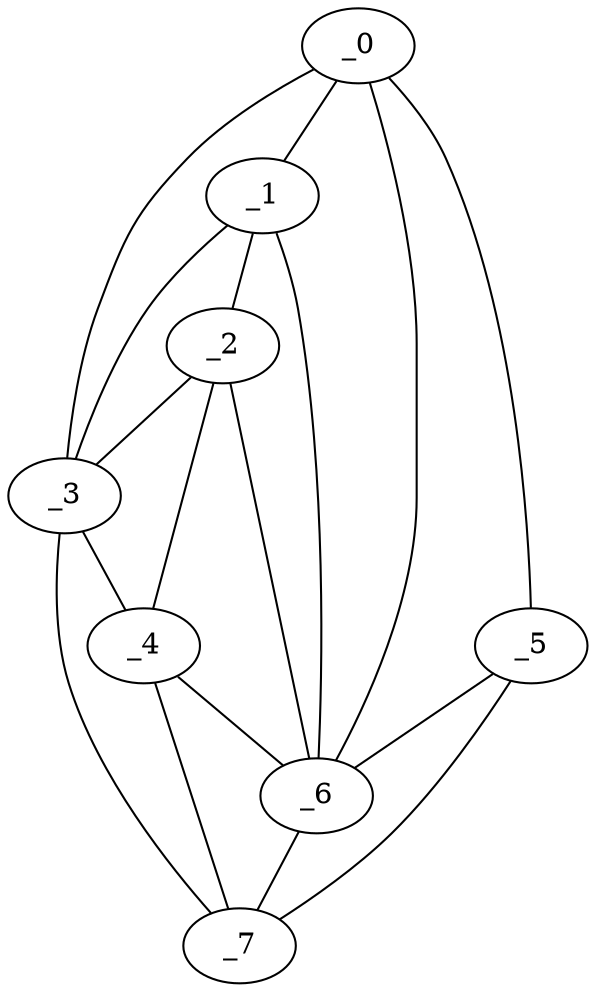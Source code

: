 graph "obj36__240.gxl" {
	_0	 [x=38,
		y=58];
	_1	 [x=44,
		y=60];
	_0 -- _1	 [valence=2];
	_3	 [x=51,
		y=79];
	_0 -- _3	 [valence=1];
	_5	 [x=63,
		y=23];
	_0 -- _5	 [valence=1];
	_6	 [x=65,
		y=27];
	_0 -- _6	 [valence=1];
	_2	 [x=51,
		y=62];
	_1 -- _2	 [valence=2];
	_1 -- _3	 [valence=1];
	_1 -- _6	 [valence=1];
	_2 -- _3	 [valence=1];
	_4	 [x=55,
		y=64];
	_2 -- _4	 [valence=1];
	_2 -- _6	 [valence=2];
	_3 -- _4	 [valence=2];
	_7	 [x=72,
		y=21];
	_3 -- _7	 [valence=1];
	_4 -- _6	 [valence=2];
	_4 -- _7	 [valence=1];
	_5 -- _6	 [valence=2];
	_5 -- _7	 [valence=1];
	_6 -- _7	 [valence=2];
}
